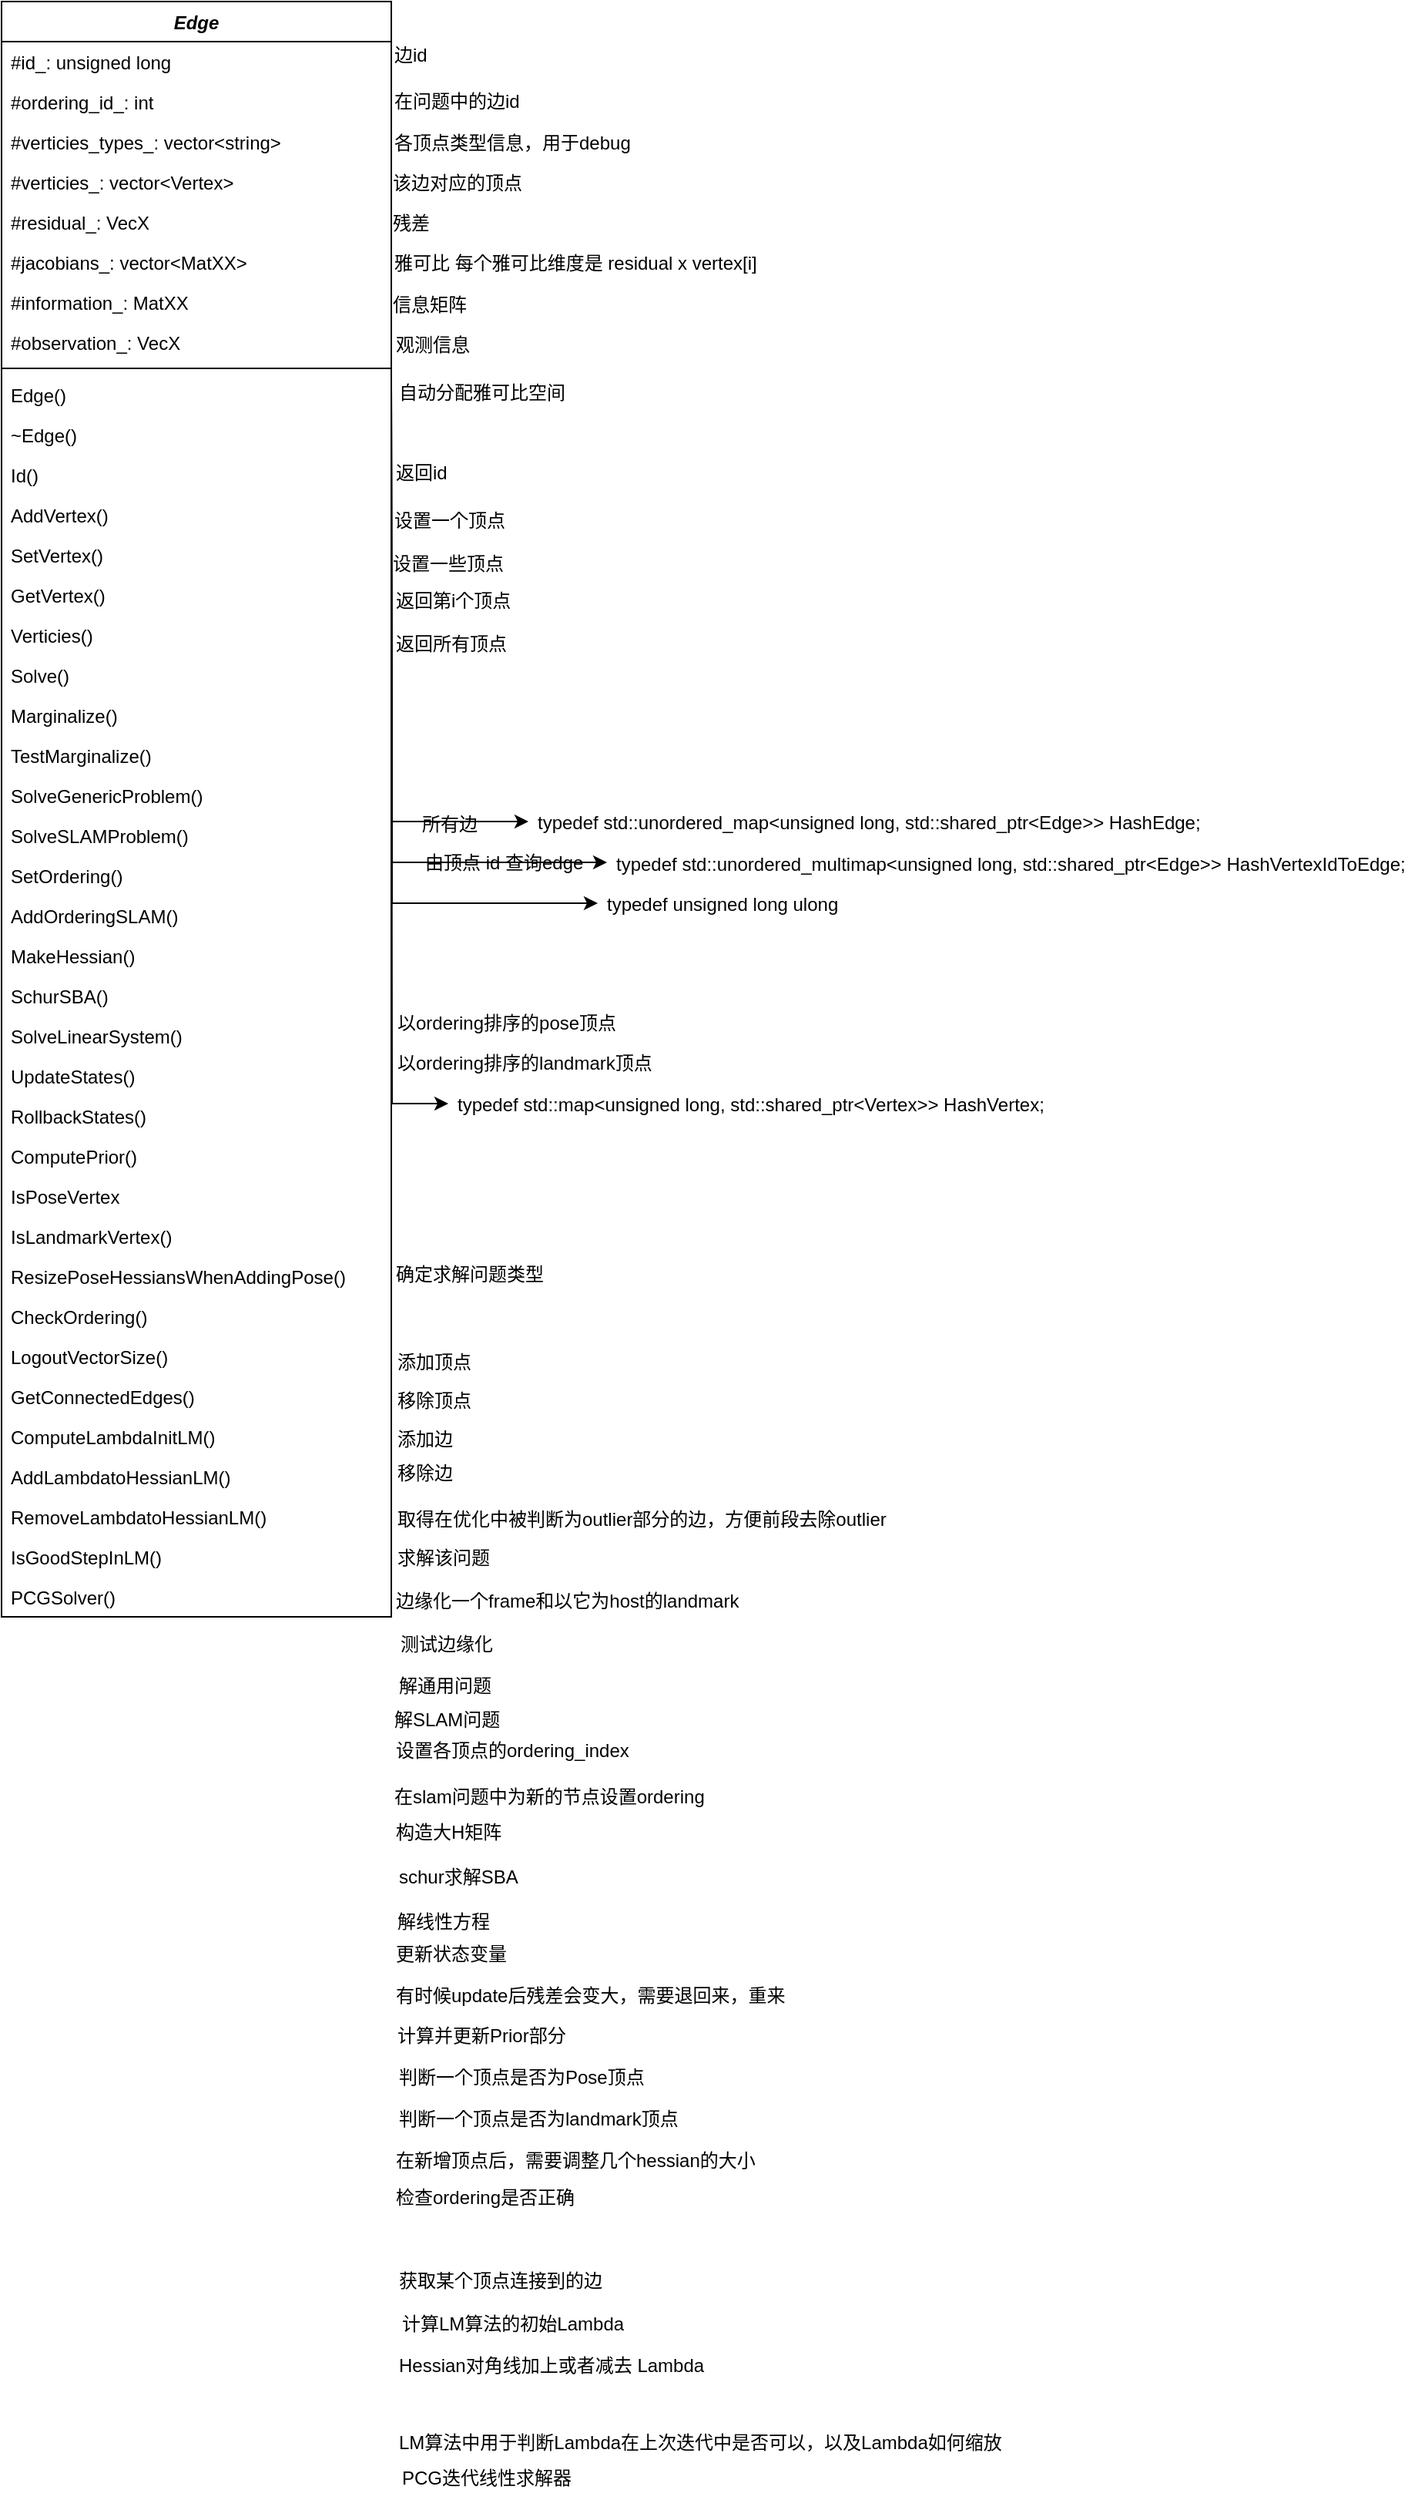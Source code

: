 <mxfile version="24.4.0" type="github">
  <diagram name="第 1 页" id="PMOZxPjxoQlB0c3pLiQU">
    <mxGraphModel dx="-458" dy="403" grid="1" gridSize="1" guides="1" tooltips="1" connect="1" arrows="1" fold="1" page="1" pageScale="1" pageWidth="827" pageHeight="1169" math="0" shadow="0">
      <root>
        <mxCell id="0" />
        <mxCell id="1" parent="0" />
        <mxCell id="XembUIJC6HjosPzbzxdy-1" value="&lt;i&gt;Edge&lt;/i&gt;" style="swimlane;fontStyle=1;align=center;verticalAlign=top;childLayout=stackLayout;horizontal=1;startSize=26;horizontalStack=0;resizeParent=1;resizeParentMax=0;resizeLast=0;collapsible=1;marginBottom=0;whiteSpace=wrap;html=1;" vertex="1" parent="1">
          <mxGeometry x="840" y="30" width="253" height="1048" as="geometry" />
        </mxCell>
        <mxCell id="XembUIJC6HjosPzbzxdy-2" value="#id_: unsigned long" style="text;strokeColor=none;fillColor=none;align=left;verticalAlign=top;spacingLeft=4;spacingRight=4;overflow=hidden;rotatable=0;points=[[0,0.5],[1,0.5]];portConstraint=eastwest;whiteSpace=wrap;html=1;" vertex="1" parent="XembUIJC6HjosPzbzxdy-1">
          <mxGeometry y="26" width="253" height="26" as="geometry" />
        </mxCell>
        <mxCell id="XembUIJC6HjosPzbzxdy-3" value="#ordering_id_: int" style="text;strokeColor=none;fillColor=none;align=left;verticalAlign=top;spacingLeft=4;spacingRight=4;overflow=hidden;rotatable=0;points=[[0,0.5],[1,0.5]];portConstraint=eastwest;whiteSpace=wrap;html=1;" vertex="1" parent="XembUIJC6HjosPzbzxdy-1">
          <mxGeometry y="52" width="253" height="26" as="geometry" />
        </mxCell>
        <mxCell id="XembUIJC6HjosPzbzxdy-4" value="#verticies_types_: vector&amp;lt;string&amp;gt;" style="text;strokeColor=none;fillColor=none;align=left;verticalAlign=top;spacingLeft=4;spacingRight=4;overflow=hidden;rotatable=0;points=[[0,0.5],[1,0.5]];portConstraint=eastwest;whiteSpace=wrap;html=1;" vertex="1" parent="XembUIJC6HjosPzbzxdy-1">
          <mxGeometry y="78" width="253" height="26" as="geometry" />
        </mxCell>
        <mxCell id="XembUIJC6HjosPzbzxdy-5" value="#verticies_: vector&amp;lt;Vertex&amp;gt;" style="text;strokeColor=none;fillColor=none;align=left;verticalAlign=top;spacingLeft=4;spacingRight=4;overflow=hidden;rotatable=0;points=[[0,0.5],[1,0.5]];portConstraint=eastwest;whiteSpace=wrap;html=1;" vertex="1" parent="XembUIJC6HjosPzbzxdy-1">
          <mxGeometry y="104" width="253" height="26" as="geometry" />
        </mxCell>
        <mxCell id="XembUIJC6HjosPzbzxdy-6" value="#residual_: VecX" style="text;strokeColor=none;fillColor=none;align=left;verticalAlign=top;spacingLeft=4;spacingRight=4;overflow=hidden;rotatable=0;points=[[0,0.5],[1,0.5]];portConstraint=eastwest;whiteSpace=wrap;html=1;" vertex="1" parent="XembUIJC6HjosPzbzxdy-1">
          <mxGeometry y="130" width="253" height="26" as="geometry" />
        </mxCell>
        <mxCell id="XembUIJC6HjosPzbzxdy-7" value="#jacobians_: vector&amp;lt;MatXX&amp;gt;" style="text;strokeColor=none;fillColor=none;align=left;verticalAlign=top;spacingLeft=4;spacingRight=4;overflow=hidden;rotatable=0;points=[[0,0.5],[1,0.5]];portConstraint=eastwest;whiteSpace=wrap;html=1;" vertex="1" parent="XembUIJC6HjosPzbzxdy-1">
          <mxGeometry y="156" width="253" height="26" as="geometry" />
        </mxCell>
        <mxCell id="XembUIJC6HjosPzbzxdy-8" value="#information_: MatXX" style="text;strokeColor=none;fillColor=none;align=left;verticalAlign=top;spacingLeft=4;spacingRight=4;overflow=hidden;rotatable=0;points=[[0,0.5],[1,0.5]];portConstraint=eastwest;whiteSpace=wrap;html=1;" vertex="1" parent="XembUIJC6HjosPzbzxdy-1">
          <mxGeometry y="182" width="253" height="26" as="geometry" />
        </mxCell>
        <mxCell id="XembUIJC6HjosPzbzxdy-9" value="#observation_: VecX" style="text;strokeColor=none;fillColor=none;align=left;verticalAlign=top;spacingLeft=4;spacingRight=4;overflow=hidden;rotatable=0;points=[[0,0.5],[1,0.5]];portConstraint=eastwest;whiteSpace=wrap;html=1;" vertex="1" parent="XembUIJC6HjosPzbzxdy-1">
          <mxGeometry y="208" width="253" height="26" as="geometry" />
        </mxCell>
        <mxCell id="XembUIJC6HjosPzbzxdy-32" value="" style="line;strokeWidth=1;fillColor=none;align=left;verticalAlign=middle;spacingTop=-1;spacingLeft=3;spacingRight=3;rotatable=0;labelPosition=right;points=[];portConstraint=eastwest;strokeColor=inherit;" vertex="1" parent="XembUIJC6HjosPzbzxdy-1">
          <mxGeometry y="234" width="253" height="8" as="geometry" />
        </mxCell>
        <mxCell id="XembUIJC6HjosPzbzxdy-33" value="Edge()" style="text;strokeColor=none;fillColor=none;align=left;verticalAlign=top;spacingLeft=4;spacingRight=4;overflow=hidden;rotatable=0;points=[[0,0.5],[1,0.5]];portConstraint=eastwest;whiteSpace=wrap;html=1;" vertex="1" parent="XembUIJC6HjosPzbzxdy-1">
          <mxGeometry y="242" width="253" height="26" as="geometry" />
        </mxCell>
        <mxCell id="XembUIJC6HjosPzbzxdy-34" value="~Edge()" style="text;strokeColor=none;fillColor=none;align=left;verticalAlign=top;spacingLeft=4;spacingRight=4;overflow=hidden;rotatable=0;points=[[0,0.5],[1,0.5]];portConstraint=eastwest;whiteSpace=wrap;html=1;" vertex="1" parent="XembUIJC6HjosPzbzxdy-1">
          <mxGeometry y="268" width="253" height="26" as="geometry" />
        </mxCell>
        <mxCell id="XembUIJC6HjosPzbzxdy-35" value="Id()" style="text;strokeColor=none;fillColor=none;align=left;verticalAlign=top;spacingLeft=4;spacingRight=4;overflow=hidden;rotatable=0;points=[[0,0.5],[1,0.5]];portConstraint=eastwest;whiteSpace=wrap;html=1;" vertex="1" parent="XembUIJC6HjosPzbzxdy-1">
          <mxGeometry y="294" width="253" height="26" as="geometry" />
        </mxCell>
        <mxCell id="XembUIJC6HjosPzbzxdy-36" value="AddVertex()" style="text;strokeColor=none;fillColor=none;align=left;verticalAlign=top;spacingLeft=4;spacingRight=4;overflow=hidden;rotatable=0;points=[[0,0.5],[1,0.5]];portConstraint=eastwest;whiteSpace=wrap;html=1;" vertex="1" parent="XembUIJC6HjosPzbzxdy-1">
          <mxGeometry y="320" width="253" height="26" as="geometry" />
        </mxCell>
        <mxCell id="XembUIJC6HjosPzbzxdy-37" value="SetVertex()" style="text;strokeColor=none;fillColor=none;align=left;verticalAlign=top;spacingLeft=4;spacingRight=4;overflow=hidden;rotatable=0;points=[[0,0.5],[1,0.5]];portConstraint=eastwest;whiteSpace=wrap;html=1;" vertex="1" parent="XembUIJC6HjosPzbzxdy-1">
          <mxGeometry y="346" width="253" height="26" as="geometry" />
        </mxCell>
        <mxCell id="XembUIJC6HjosPzbzxdy-38" value="GetVertex()" style="text;strokeColor=none;fillColor=none;align=left;verticalAlign=top;spacingLeft=4;spacingRight=4;overflow=hidden;rotatable=0;points=[[0,0.5],[1,0.5]];portConstraint=eastwest;whiteSpace=wrap;html=1;" vertex="1" parent="XembUIJC6HjosPzbzxdy-1">
          <mxGeometry y="372" width="253" height="26" as="geometry" />
        </mxCell>
        <mxCell id="XembUIJC6HjosPzbzxdy-39" value="Verticies()" style="text;strokeColor=none;fillColor=none;align=left;verticalAlign=top;spacingLeft=4;spacingRight=4;overflow=hidden;rotatable=0;points=[[0,0.5],[1,0.5]];portConstraint=eastwest;whiteSpace=wrap;html=1;" vertex="1" parent="XembUIJC6HjosPzbzxdy-1">
          <mxGeometry y="398" width="253" height="26" as="geometry" />
        </mxCell>
        <mxCell id="XembUIJC6HjosPzbzxdy-40" value="Solve()" style="text;strokeColor=none;fillColor=none;align=left;verticalAlign=top;spacingLeft=4;spacingRight=4;overflow=hidden;rotatable=0;points=[[0,0.5],[1,0.5]];portConstraint=eastwest;whiteSpace=wrap;html=1;" vertex="1" parent="XembUIJC6HjosPzbzxdy-1">
          <mxGeometry y="424" width="253" height="26" as="geometry" />
        </mxCell>
        <mxCell id="XembUIJC6HjosPzbzxdy-41" value="Marginalize()" style="text;strokeColor=none;fillColor=none;align=left;verticalAlign=top;spacingLeft=4;spacingRight=4;overflow=hidden;rotatable=0;points=[[0,0.5],[1,0.5]];portConstraint=eastwest;whiteSpace=wrap;html=1;" vertex="1" parent="XembUIJC6HjosPzbzxdy-1">
          <mxGeometry y="450" width="253" height="26" as="geometry" />
        </mxCell>
        <mxCell id="XembUIJC6HjosPzbzxdy-42" value="TestMarginalize()" style="text;strokeColor=none;fillColor=none;align=left;verticalAlign=top;spacingLeft=4;spacingRight=4;overflow=hidden;rotatable=0;points=[[0,0.5],[1,0.5]];portConstraint=eastwest;whiteSpace=wrap;html=1;" vertex="1" parent="XembUIJC6HjosPzbzxdy-1">
          <mxGeometry y="476" width="253" height="26" as="geometry" />
        </mxCell>
        <mxCell id="XembUIJC6HjosPzbzxdy-43" value="SolveGenericProblem()" style="text;strokeColor=none;fillColor=none;align=left;verticalAlign=top;spacingLeft=4;spacingRight=4;overflow=hidden;rotatable=0;points=[[0,0.5],[1,0.5]];portConstraint=eastwest;whiteSpace=wrap;html=1;" vertex="1" parent="XembUIJC6HjosPzbzxdy-1">
          <mxGeometry y="502" width="253" height="26" as="geometry" />
        </mxCell>
        <mxCell id="XembUIJC6HjosPzbzxdy-44" value="SolveSLAMProblem()" style="text;strokeColor=none;fillColor=none;align=left;verticalAlign=top;spacingLeft=4;spacingRight=4;overflow=hidden;rotatable=0;points=[[0,0.5],[1,0.5]];portConstraint=eastwest;whiteSpace=wrap;html=1;" vertex="1" parent="XembUIJC6HjosPzbzxdy-1">
          <mxGeometry y="528" width="253" height="26" as="geometry" />
        </mxCell>
        <mxCell id="XembUIJC6HjosPzbzxdy-45" value="SetOrdering()" style="text;strokeColor=none;fillColor=none;align=left;verticalAlign=top;spacingLeft=4;spacingRight=4;overflow=hidden;rotatable=0;points=[[0,0.5],[1,0.5]];portConstraint=eastwest;whiteSpace=wrap;html=1;" vertex="1" parent="XembUIJC6HjosPzbzxdy-1">
          <mxGeometry y="554" width="253" height="26" as="geometry" />
        </mxCell>
        <mxCell id="XembUIJC6HjosPzbzxdy-46" value="AddOrderingSLAM()" style="text;strokeColor=none;fillColor=none;align=left;verticalAlign=top;spacingLeft=4;spacingRight=4;overflow=hidden;rotatable=0;points=[[0,0.5],[1,0.5]];portConstraint=eastwest;whiteSpace=wrap;html=1;" vertex="1" parent="XembUIJC6HjosPzbzxdy-1">
          <mxGeometry y="580" width="253" height="26" as="geometry" />
        </mxCell>
        <mxCell id="XembUIJC6HjosPzbzxdy-47" value="MakeHessian()" style="text;strokeColor=none;fillColor=none;align=left;verticalAlign=top;spacingLeft=4;spacingRight=4;overflow=hidden;rotatable=0;points=[[0,0.5],[1,0.5]];portConstraint=eastwest;whiteSpace=wrap;html=1;" vertex="1" parent="XembUIJC6HjosPzbzxdy-1">
          <mxGeometry y="606" width="253" height="26" as="geometry" />
        </mxCell>
        <mxCell id="XembUIJC6HjosPzbzxdy-48" value="SchurSBA()" style="text;strokeColor=none;fillColor=none;align=left;verticalAlign=top;spacingLeft=4;spacingRight=4;overflow=hidden;rotatable=0;points=[[0,0.5],[1,0.5]];portConstraint=eastwest;whiteSpace=wrap;html=1;" vertex="1" parent="XembUIJC6HjosPzbzxdy-1">
          <mxGeometry y="632" width="253" height="26" as="geometry" />
        </mxCell>
        <mxCell id="XembUIJC6HjosPzbzxdy-49" value="SolveLinearSystem()" style="text;strokeColor=none;fillColor=none;align=left;verticalAlign=top;spacingLeft=4;spacingRight=4;overflow=hidden;rotatable=0;points=[[0,0.5],[1,0.5]];portConstraint=eastwest;whiteSpace=wrap;html=1;" vertex="1" parent="XembUIJC6HjosPzbzxdy-1">
          <mxGeometry y="658" width="253" height="26" as="geometry" />
        </mxCell>
        <mxCell id="XembUIJC6HjosPzbzxdy-50" value="UpdateStates()" style="text;strokeColor=none;fillColor=none;align=left;verticalAlign=top;spacingLeft=4;spacingRight=4;overflow=hidden;rotatable=0;points=[[0,0.5],[1,0.5]];portConstraint=eastwest;whiteSpace=wrap;html=1;" vertex="1" parent="XembUIJC6HjosPzbzxdy-1">
          <mxGeometry y="684" width="253" height="26" as="geometry" />
        </mxCell>
        <mxCell id="XembUIJC6HjosPzbzxdy-51" value="RollbackStates()" style="text;strokeColor=none;fillColor=none;align=left;verticalAlign=top;spacingLeft=4;spacingRight=4;overflow=hidden;rotatable=0;points=[[0,0.5],[1,0.5]];portConstraint=eastwest;whiteSpace=wrap;html=1;" vertex="1" parent="XembUIJC6HjosPzbzxdy-1">
          <mxGeometry y="710" width="253" height="26" as="geometry" />
        </mxCell>
        <mxCell id="XembUIJC6HjosPzbzxdy-52" value="ComputePrior()" style="text;strokeColor=none;fillColor=none;align=left;verticalAlign=top;spacingLeft=4;spacingRight=4;overflow=hidden;rotatable=0;points=[[0,0.5],[1,0.5]];portConstraint=eastwest;whiteSpace=wrap;html=1;" vertex="1" parent="XembUIJC6HjosPzbzxdy-1">
          <mxGeometry y="736" width="253" height="26" as="geometry" />
        </mxCell>
        <mxCell id="XembUIJC6HjosPzbzxdy-53" value="IsPoseVertex" style="text;strokeColor=none;fillColor=none;align=left;verticalAlign=top;spacingLeft=4;spacingRight=4;overflow=hidden;rotatable=0;points=[[0,0.5],[1,0.5]];portConstraint=eastwest;whiteSpace=wrap;html=1;" vertex="1" parent="XembUIJC6HjosPzbzxdy-1">
          <mxGeometry y="762" width="253" height="26" as="geometry" />
        </mxCell>
        <mxCell id="XembUIJC6HjosPzbzxdy-54" value="IsLandmarkVertex()" style="text;strokeColor=none;fillColor=none;align=left;verticalAlign=top;spacingLeft=4;spacingRight=4;overflow=hidden;rotatable=0;points=[[0,0.5],[1,0.5]];portConstraint=eastwest;whiteSpace=wrap;html=1;" vertex="1" parent="XembUIJC6HjosPzbzxdy-1">
          <mxGeometry y="788" width="253" height="26" as="geometry" />
        </mxCell>
        <mxCell id="XembUIJC6HjosPzbzxdy-55" value="ResizePoseHessiansWhenAddingPose()" style="text;strokeColor=none;fillColor=none;align=left;verticalAlign=top;spacingLeft=4;spacingRight=4;overflow=hidden;rotatable=0;points=[[0,0.5],[1,0.5]];portConstraint=eastwest;whiteSpace=wrap;html=1;" vertex="1" parent="XembUIJC6HjosPzbzxdy-1">
          <mxGeometry y="814" width="253" height="26" as="geometry" />
        </mxCell>
        <mxCell id="XembUIJC6HjosPzbzxdy-56" value="CheckOrdering()" style="text;strokeColor=none;fillColor=none;align=left;verticalAlign=top;spacingLeft=4;spacingRight=4;overflow=hidden;rotatable=0;points=[[0,0.5],[1,0.5]];portConstraint=eastwest;whiteSpace=wrap;html=1;" vertex="1" parent="XembUIJC6HjosPzbzxdy-1">
          <mxGeometry y="840" width="253" height="26" as="geometry" />
        </mxCell>
        <mxCell id="XembUIJC6HjosPzbzxdy-57" value="LogoutVectorSize()" style="text;strokeColor=none;fillColor=none;align=left;verticalAlign=top;spacingLeft=4;spacingRight=4;overflow=hidden;rotatable=0;points=[[0,0.5],[1,0.5]];portConstraint=eastwest;whiteSpace=wrap;html=1;" vertex="1" parent="XembUIJC6HjosPzbzxdy-1">
          <mxGeometry y="866" width="253" height="26" as="geometry" />
        </mxCell>
        <mxCell id="XembUIJC6HjosPzbzxdy-58" value="GetConnectedEdges()" style="text;strokeColor=none;fillColor=none;align=left;verticalAlign=top;spacingLeft=4;spacingRight=4;overflow=hidden;rotatable=0;points=[[0,0.5],[1,0.5]];portConstraint=eastwest;whiteSpace=wrap;html=1;" vertex="1" parent="XembUIJC6HjosPzbzxdy-1">
          <mxGeometry y="892" width="253" height="26" as="geometry" />
        </mxCell>
        <mxCell id="XembUIJC6HjosPzbzxdy-59" value="ComputeLambdaInitLM()" style="text;strokeColor=none;fillColor=none;align=left;verticalAlign=top;spacingLeft=4;spacingRight=4;overflow=hidden;rotatable=0;points=[[0,0.5],[1,0.5]];portConstraint=eastwest;whiteSpace=wrap;html=1;" vertex="1" parent="XembUIJC6HjosPzbzxdy-1">
          <mxGeometry y="918" width="253" height="26" as="geometry" />
        </mxCell>
        <mxCell id="XembUIJC6HjosPzbzxdy-60" value="AddLambdatoHessianLM()" style="text;strokeColor=none;fillColor=none;align=left;verticalAlign=top;spacingLeft=4;spacingRight=4;overflow=hidden;rotatable=0;points=[[0,0.5],[1,0.5]];portConstraint=eastwest;whiteSpace=wrap;html=1;" vertex="1" parent="XembUIJC6HjosPzbzxdy-1">
          <mxGeometry y="944" width="253" height="26" as="geometry" />
        </mxCell>
        <mxCell id="XembUIJC6HjosPzbzxdy-61" value="RemoveLambdatoHessianLM()" style="text;strokeColor=none;fillColor=none;align=left;verticalAlign=top;spacingLeft=4;spacingRight=4;overflow=hidden;rotatable=0;points=[[0,0.5],[1,0.5]];portConstraint=eastwest;whiteSpace=wrap;html=1;" vertex="1" parent="XembUIJC6HjosPzbzxdy-1">
          <mxGeometry y="970" width="253" height="26" as="geometry" />
        </mxCell>
        <mxCell id="XembUIJC6HjosPzbzxdy-62" value="IsGoodStepInLM()" style="text;strokeColor=none;fillColor=none;align=left;verticalAlign=top;spacingLeft=4;spacingRight=4;overflow=hidden;rotatable=0;points=[[0,0.5],[1,0.5]];portConstraint=eastwest;whiteSpace=wrap;html=1;" vertex="1" parent="XembUIJC6HjosPzbzxdy-1">
          <mxGeometry y="996" width="253" height="26" as="geometry" />
        </mxCell>
        <mxCell id="XembUIJC6HjosPzbzxdy-63" value="PCGSolver()" style="text;strokeColor=none;fillColor=none;align=left;verticalAlign=top;spacingLeft=4;spacingRight=4;overflow=hidden;rotatable=0;points=[[0,0.5],[1,0.5]];portConstraint=eastwest;whiteSpace=wrap;html=1;" vertex="1" parent="XembUIJC6HjosPzbzxdy-1">
          <mxGeometry y="1022" width="253" height="26" as="geometry" />
        </mxCell>
        <mxCell id="XembUIJC6HjosPzbzxdy-69" value="边id" style="text;html=1;align=left;verticalAlign=middle;resizable=0;points=[];autosize=1;strokeColor=none;fillColor=none;" vertex="1" parent="1">
          <mxGeometry x="1092.5" y="50" width="40" height="30" as="geometry" />
        </mxCell>
        <mxCell id="XembUIJC6HjosPzbzxdy-70" value="各顶点类型信息，用于debug" style="text;html=1;align=left;verticalAlign=middle;resizable=0;points=[];autosize=1;strokeColor=none;fillColor=none;" vertex="1" parent="1">
          <mxGeometry x="1093" y="108" width="172" height="27" as="geometry" />
        </mxCell>
        <mxCell id="XembUIJC6HjosPzbzxdy-71" value="该边对应的顶点" style="text;html=1;align=left;verticalAlign=middle;resizable=0;points=[];autosize=1;strokeColor=none;fillColor=none;" vertex="1" parent="1">
          <mxGeometry x="1091.5" y="134" width="103" height="27" as="geometry" />
        </mxCell>
        <mxCell id="XembUIJC6HjosPzbzxdy-73" value="观测信息" style="text;html=1;align=left;verticalAlign=middle;resizable=0;points=[];autosize=1;strokeColor=none;fillColor=none;" vertex="1" parent="1">
          <mxGeometry x="1093.5" y="239" width="67" height="27" as="geometry" />
        </mxCell>
        <mxCell id="XembUIJC6HjosPzbzxdy-74" value="设置一个顶点" style="text;html=1;align=left;verticalAlign=middle;resizable=0;points=[];autosize=1;strokeColor=none;fillColor=none;" vertex="1" parent="1">
          <mxGeometry x="1092.5" y="353" width="91" height="27" as="geometry" />
        </mxCell>
        <mxCell id="XembUIJC6HjosPzbzxdy-75" value="返回第i个顶点" style="text;html=1;align=left;verticalAlign=middle;resizable=0;points=[];autosize=1;strokeColor=none;fillColor=none;" vertex="1" parent="1">
          <mxGeometry x="1093.5" y="405" width="94" height="27" as="geometry" />
        </mxCell>
        <mxCell id="XembUIJC6HjosPzbzxdy-76" value="返回所有顶点" style="text;html=1;align=left;verticalAlign=middle;resizable=0;points=[];autosize=1;strokeColor=none;fillColor=none;" vertex="1" parent="1">
          <mxGeometry x="1093.5" y="433" width="91" height="27" as="geometry" />
        </mxCell>
        <mxCell id="XembUIJC6HjosPzbzxdy-77" value="所有边" style="text;html=1;align=left;verticalAlign=middle;resizable=0;points=[];autosize=1;strokeColor=none;fillColor=none;" vertex="1" parent="1">
          <mxGeometry x="1111" y="550" width="55" height="27" as="geometry" />
        </mxCell>
        <mxCell id="XembUIJC6HjosPzbzxdy-78" value="由顶点 id 查询edge" style="text;html=1;align=left;verticalAlign=middle;resizable=0;points=[];autosize=1;strokeColor=none;fillColor=none;" vertex="1" parent="1">
          <mxGeometry x="1113" y="575" width="122" height="27" as="geometry" />
        </mxCell>
        <mxCell id="XembUIJC6HjosPzbzxdy-79" value="以ordering排序的pose顶点" style="text;html=1;align=left;verticalAlign=middle;resizable=0;points=[];autosize=1;strokeColor=none;fillColor=none;" vertex="1" parent="1">
          <mxGeometry x="1095" y="679" width="161" height="27" as="geometry" />
        </mxCell>
        <mxCell id="XembUIJC6HjosPzbzxdy-80" value="以ordering排序的landmark顶点" style="text;html=1;align=left;verticalAlign=middle;resizable=0;points=[];autosize=1;strokeColor=none;fillColor=none;" vertex="1" parent="1">
          <mxGeometry x="1095" y="705" width="184" height="27" as="geometry" />
        </mxCell>
        <mxCell id="XembUIJC6HjosPzbzxdy-81" value="typedef unsigned long ulong" style="text;strokeColor=none;fillColor=none;align=left;verticalAlign=top;spacingLeft=4;spacingRight=4;overflow=hidden;rotatable=0;points=[[0,0.5],[1,0.5]];portConstraint=eastwest;whiteSpace=wrap;html=1;" vertex="1" parent="1">
          <mxGeometry x="1227" y="602" width="162" height="26" as="geometry" />
        </mxCell>
        <mxCell id="XembUIJC6HjosPzbzxdy-82" value="typedef std::map&amp;lt;unsigned long, std::shared_ptr&amp;lt;Vertex&amp;gt;&amp;gt; HashVertex;" style="text;strokeColor=none;fillColor=none;align=left;verticalAlign=top;spacingLeft=4;spacingRight=4;overflow=hidden;rotatable=0;points=[[0,0.5],[1,0.5]];portConstraint=eastwest;whiteSpace=wrap;html=1;" vertex="1" parent="1">
          <mxGeometry x="1130" y="732" width="392" height="26" as="geometry" />
        </mxCell>
        <mxCell id="XembUIJC6HjosPzbzxdy-83" style="edgeStyle=orthogonalEdgeStyle;rounded=0;orthogonalLoop=1;jettySize=auto;html=1;" edge="1" parent="1" target="XembUIJC6HjosPzbzxdy-81">
          <mxGeometry relative="1" as="geometry">
            <mxPoint x="1093" y="277" as="sourcePoint" />
          </mxGeometry>
        </mxCell>
        <mxCell id="XembUIJC6HjosPzbzxdy-84" style="edgeStyle=orthogonalEdgeStyle;rounded=0;orthogonalLoop=1;jettySize=auto;html=1;" edge="1" parent="1" target="XembUIJC6HjosPzbzxdy-82">
          <mxGeometry relative="1" as="geometry">
            <mxPoint x="1093" y="277" as="sourcePoint" />
          </mxGeometry>
        </mxCell>
        <mxCell id="XembUIJC6HjosPzbzxdy-85" value="typedef std::unordered_map&amp;lt;unsigned long, std::shared_ptr&amp;lt;Edge&amp;gt;&amp;gt; HashEdge;" style="text;strokeColor=none;fillColor=none;align=left;verticalAlign=top;spacingLeft=4;spacingRight=4;overflow=hidden;rotatable=0;points=[[0,0.5],[1,0.5]];portConstraint=eastwest;whiteSpace=wrap;html=1;" vertex="1" parent="1">
          <mxGeometry x="1182" y="549" width="448" height="26" as="geometry" />
        </mxCell>
        <mxCell id="XembUIJC6HjosPzbzxdy-86" style="edgeStyle=orthogonalEdgeStyle;rounded=0;orthogonalLoop=1;jettySize=auto;html=1;" edge="1" parent="1" target="XembUIJC6HjosPzbzxdy-85">
          <mxGeometry relative="1" as="geometry">
            <mxPoint x="1093" y="277" as="sourcePoint" />
          </mxGeometry>
        </mxCell>
        <mxCell id="XembUIJC6HjosPzbzxdy-87" value="typedef std::unordered_multimap&amp;lt;unsigned long, std::shared_ptr&amp;lt;Edge&amp;gt;&amp;gt; HashVertexIdToEdge;" style="text;strokeColor=none;fillColor=none;align=left;verticalAlign=top;spacingLeft=4;spacingRight=4;overflow=hidden;rotatable=0;points=[[0,0.5],[1,0.5]];portConstraint=eastwest;whiteSpace=wrap;html=1;" vertex="1" parent="1">
          <mxGeometry x="1233" y="575.5" width="530" height="26" as="geometry" />
        </mxCell>
        <mxCell id="XembUIJC6HjosPzbzxdy-88" style="edgeStyle=orthogonalEdgeStyle;rounded=0;orthogonalLoop=1;jettySize=auto;html=1;" edge="1" parent="1" target="XembUIJC6HjosPzbzxdy-87">
          <mxGeometry relative="1" as="geometry">
            <mxPoint x="1093" y="277" as="sourcePoint" />
          </mxGeometry>
        </mxCell>
        <mxCell id="XembUIJC6HjosPzbzxdy-89" value="确定求解问题类型" style="text;html=1;align=left;verticalAlign=middle;resizable=0;points=[];autosize=1;strokeColor=none;fillColor=none;" vertex="1" parent="1">
          <mxGeometry x="1093.5" y="842" width="115" height="27" as="geometry" />
        </mxCell>
        <mxCell id="XembUIJC6HjosPzbzxdy-90" value="添加顶点" style="text;html=1;align=left;verticalAlign=middle;resizable=0;points=[];autosize=1;strokeColor=none;fillColor=none;" vertex="1" parent="1">
          <mxGeometry x="1095" y="899" width="67" height="27" as="geometry" />
        </mxCell>
        <mxCell id="XembUIJC6HjosPzbzxdy-91" value="移除顶点" style="text;html=1;align=left;verticalAlign=middle;resizable=0;points=[];autosize=1;strokeColor=none;fillColor=none;" vertex="1" parent="1">
          <mxGeometry x="1095" y="924" width="67" height="27" as="geometry" />
        </mxCell>
        <mxCell id="XembUIJC6HjosPzbzxdy-92" value="添加边" style="text;html=1;align=left;verticalAlign=middle;resizable=0;points=[];autosize=1;strokeColor=none;fillColor=none;" vertex="1" parent="1">
          <mxGeometry x="1095" y="949" width="55" height="27" as="geometry" />
        </mxCell>
        <mxCell id="XembUIJC6HjosPzbzxdy-93" value="移除边" style="text;html=1;align=left;verticalAlign=middle;resizable=0;points=[];autosize=1;strokeColor=none;fillColor=none;" vertex="1" parent="1">
          <mxGeometry x="1095" y="971" width="55" height="27" as="geometry" />
        </mxCell>
        <mxCell id="XembUIJC6HjosPzbzxdy-94" value="取得在优化中被判断为outlier部分的边，方便前段去除outlier" style="text;html=1;align=left;verticalAlign=middle;resizable=0;points=[];autosize=1;strokeColor=none;fillColor=none;" vertex="1" parent="1">
          <mxGeometry x="1095" y="1001" width="336" height="27" as="geometry" />
        </mxCell>
        <mxCell id="XembUIJC6HjosPzbzxdy-95" value="求解该问题" style="text;html=1;align=left;verticalAlign=middle;resizable=0;points=[];autosize=1;strokeColor=none;fillColor=none;" vertex="1" parent="1">
          <mxGeometry x="1095" y="1026" width="79" height="27" as="geometry" />
        </mxCell>
        <mxCell id="XembUIJC6HjosPzbzxdy-96" value="边缘化一个frame和以它为host的landmark" style="text;html=1;align=left;verticalAlign=middle;resizable=0;points=[];autosize=1;strokeColor=none;fillColor=none;" vertex="1" parent="1">
          <mxGeometry x="1094" y="1054" width="242" height="27" as="geometry" />
        </mxCell>
        <mxCell id="XembUIJC6HjosPzbzxdy-97" value="解通用问题" style="text;html=1;align=left;verticalAlign=middle;resizable=0;points=[];autosize=1;strokeColor=none;fillColor=none;" vertex="1" parent="1">
          <mxGeometry x="1096" y="1109" width="79" height="27" as="geometry" />
        </mxCell>
        <mxCell id="XembUIJC6HjosPzbzxdy-98" value="解SLAM问题" style="text;html=1;align=left;verticalAlign=middle;resizable=0;points=[];autosize=1;strokeColor=none;fillColor=none;" vertex="1" parent="1">
          <mxGeometry x="1093" y="1131" width="88" height="27" as="geometry" />
        </mxCell>
        <mxCell id="XembUIJC6HjosPzbzxdy-99" value="测试边缘化" style="text;html=1;align=left;verticalAlign=middle;resizable=0;points=[];autosize=1;strokeColor=none;fillColor=none;" vertex="1" parent="1">
          <mxGeometry x="1096.5" y="1082" width="79" height="27" as="geometry" />
        </mxCell>
        <mxCell id="XembUIJC6HjosPzbzxdy-100" value="设置各顶点的ordering_index" style="text;html=1;align=left;verticalAlign=middle;resizable=0;points=[];autosize=1;strokeColor=none;fillColor=none;" vertex="1" parent="1">
          <mxGeometry x="1093.5" y="1151" width="170" height="27" as="geometry" />
        </mxCell>
        <mxCell id="XembUIJC6HjosPzbzxdy-101" value="在slam问题中为新的节点设置ordering" style="text;html=1;align=left;verticalAlign=middle;resizable=0;points=[];autosize=1;strokeColor=none;fillColor=none;" vertex="1" parent="1">
          <mxGeometry x="1093" y="1181" width="220" height="27" as="geometry" />
        </mxCell>
        <mxCell id="XembUIJC6HjosPzbzxdy-102" value="构造大H矩阵" style="text;html=1;align=left;verticalAlign=middle;resizable=0;points=[];autosize=1;strokeColor=none;fillColor=none;" vertex="1" parent="1">
          <mxGeometry x="1093.5" y="1204" width="88" height="27" as="geometry" />
        </mxCell>
        <mxCell id="XembUIJC6HjosPzbzxdy-103" value="schur求解SBA" style="text;html=1;align=left;verticalAlign=middle;resizable=0;points=[];autosize=1;strokeColor=none;fillColor=none;" vertex="1" parent="1">
          <mxGeometry x="1096" y="1233" width="96" height="27" as="geometry" />
        </mxCell>
        <mxCell id="XembUIJC6HjosPzbzxdy-104" value="解线性方程" style="text;html=1;align=left;verticalAlign=middle;resizable=0;points=[];autosize=1;strokeColor=none;fillColor=none;" vertex="1" parent="1">
          <mxGeometry x="1095" y="1262" width="79" height="27" as="geometry" />
        </mxCell>
        <mxCell id="XembUIJC6HjosPzbzxdy-105" value="更新状态变量" style="text;html=1;align=left;verticalAlign=middle;resizable=0;points=[];autosize=1;strokeColor=none;fillColor=none;" vertex="1" parent="1">
          <mxGeometry x="1094" y="1283" width="91" height="27" as="geometry" />
        </mxCell>
        <mxCell id="XembUIJC6HjosPzbzxdy-106" value="有时候update后残差会变大，需要退回来，重来" style="text;html=1;align=left;verticalAlign=middle;resizable=0;points=[];autosize=1;strokeColor=none;fillColor=none;" vertex="1" parent="1">
          <mxGeometry x="1094" y="1310" width="271" height="27" as="geometry" />
        </mxCell>
        <mxCell id="XembUIJC6HjosPzbzxdy-107" value="计算并更新Prior部分" style="text;html=1;align=left;verticalAlign=middle;resizable=0;points=[];autosize=1;strokeColor=none;fillColor=none;" vertex="1" parent="1">
          <mxGeometry x="1095" y="1336" width="128" height="27" as="geometry" />
        </mxCell>
        <mxCell id="XembUIJC6HjosPzbzxdy-108" value="判断一个顶点是否为Pose顶点" style="text;html=1;align=left;verticalAlign=middle;resizable=0;points=[];autosize=1;strokeColor=none;fillColor=none;" vertex="1" parent="1">
          <mxGeometry x="1096" y="1363" width="178" height="27" as="geometry" />
        </mxCell>
        <mxCell id="XembUIJC6HjosPzbzxdy-109" value="判断一个顶点是否为landmark顶点" style="text;html=1;align=left;verticalAlign=middle;resizable=0;points=[];autosize=1;strokeColor=none;fillColor=none;" vertex="1" parent="1">
          <mxGeometry x="1096" y="1390" width="200" height="27" as="geometry" />
        </mxCell>
        <mxCell id="XembUIJC6HjosPzbzxdy-110" value="在新增顶点后，需要调整几个hessian的大小" style="text;html=1;align=left;verticalAlign=middle;resizable=0;points=[];autosize=1;strokeColor=none;fillColor=none;" vertex="1" parent="1">
          <mxGeometry x="1094" y="1417" width="252" height="27" as="geometry" />
        </mxCell>
        <mxCell id="XembUIJC6HjosPzbzxdy-111" value="检查ordering是否正确" style="text;html=1;align=left;verticalAlign=middle;resizable=0;points=[];autosize=1;strokeColor=none;fillColor=none;" vertex="1" parent="1">
          <mxGeometry x="1094" y="1441" width="135" height="27" as="geometry" />
        </mxCell>
        <mxCell id="XembUIJC6HjosPzbzxdy-112" value="获取某个顶点连接到的边" style="text;html=1;align=left;verticalAlign=middle;resizable=0;points=[];autosize=1;strokeColor=none;fillColor=none;" vertex="1" parent="1">
          <mxGeometry x="1095.5" y="1495" width="151" height="27" as="geometry" />
        </mxCell>
        <mxCell id="XembUIJC6HjosPzbzxdy-113" value="计算LM算法的初始Lambda" style="text;html=1;align=left;verticalAlign=middle;resizable=0;points=[];autosize=1;strokeColor=none;fillColor=none;" vertex="1" parent="1">
          <mxGeometry x="1098" y="1523" width="163" height="27" as="geometry" />
        </mxCell>
        <mxCell id="XembUIJC6HjosPzbzxdy-114" value="Hessian对角线加上或者减去 Lambda" style="text;html=1;align=left;verticalAlign=middle;resizable=0;points=[];autosize=1;strokeColor=none;fillColor=none;" vertex="1" parent="1">
          <mxGeometry x="1095.5" y="1550" width="217" height="27" as="geometry" />
        </mxCell>
        <mxCell id="XembUIJC6HjosPzbzxdy-115" value="LM算法中用于判断Lambda在上次迭代中是否可以，以及Lambda如何缩放" style="text;html=1;align=left;verticalAlign=middle;resizable=0;points=[];autosize=1;strokeColor=none;fillColor=none;" vertex="1" parent="1">
          <mxGeometry x="1095.5" y="1600" width="410" height="27" as="geometry" />
        </mxCell>
        <mxCell id="XembUIJC6HjosPzbzxdy-116" value="PCG迭代线性求解器" style="text;html=1;align=left;verticalAlign=middle;resizable=0;points=[];autosize=1;strokeColor=none;fillColor=none;" vertex="1" parent="1">
          <mxGeometry x="1098" y="1623" width="129" height="27" as="geometry" />
        </mxCell>
        <mxCell id="XembUIJC6HjosPzbzxdy-117" value="在问题中的边id" style="text;html=1;align=left;verticalAlign=middle;resizable=0;points=[];autosize=1;strokeColor=none;fillColor=none;" vertex="1" parent="1">
          <mxGeometry x="1092.5" y="80" width="100" height="30" as="geometry" />
        </mxCell>
        <mxCell id="XembUIJC6HjosPzbzxdy-118" value="残差" style="text;html=1;align=left;verticalAlign=middle;resizable=0;points=[];autosize=1;strokeColor=none;fillColor=none;" vertex="1" parent="1">
          <mxGeometry x="1092" y="160" width="43" height="27" as="geometry" />
        </mxCell>
        <mxCell id="XembUIJC6HjosPzbzxdy-119" value="雅可比 每个雅可比维度是 residual x vertex[i]" style="text;html=1;align=left;verticalAlign=middle;resizable=0;points=[];autosize=1;strokeColor=none;fillColor=none;" vertex="1" parent="1">
          <mxGeometry x="1093" y="186" width="254" height="27" as="geometry" />
        </mxCell>
        <mxCell id="XembUIJC6HjosPzbzxdy-120" value="信息矩阵" style="text;html=1;align=left;verticalAlign=middle;resizable=0;points=[];autosize=1;strokeColor=none;fillColor=none;" vertex="1" parent="1">
          <mxGeometry x="1091.5" y="213" width="67" height="27" as="geometry" />
        </mxCell>
        <mxCell id="XembUIJC6HjosPzbzxdy-121" value="自动分配雅可比空间" style="text;html=1;align=left;verticalAlign=middle;resizable=0;points=[];autosize=1;strokeColor=none;fillColor=none;" vertex="1" parent="1">
          <mxGeometry x="1096" y="270" width="127" height="27" as="geometry" />
        </mxCell>
        <mxCell id="XembUIJC6HjosPzbzxdy-122" value="返回id" style="text;html=1;align=left;verticalAlign=middle;resizable=0;points=[];autosize=1;strokeColor=none;fillColor=none;" vertex="1" parent="1">
          <mxGeometry x="1094" y="322" width="52" height="27" as="geometry" />
        </mxCell>
        <mxCell id="XembUIJC6HjosPzbzxdy-123" value="设置一些顶点" style="text;html=1;align=left;verticalAlign=middle;resizable=0;points=[];autosize=1;strokeColor=none;fillColor=none;" vertex="1" parent="1">
          <mxGeometry x="1092" y="381" width="91" height="27" as="geometry" />
        </mxCell>
      </root>
    </mxGraphModel>
  </diagram>
</mxfile>
